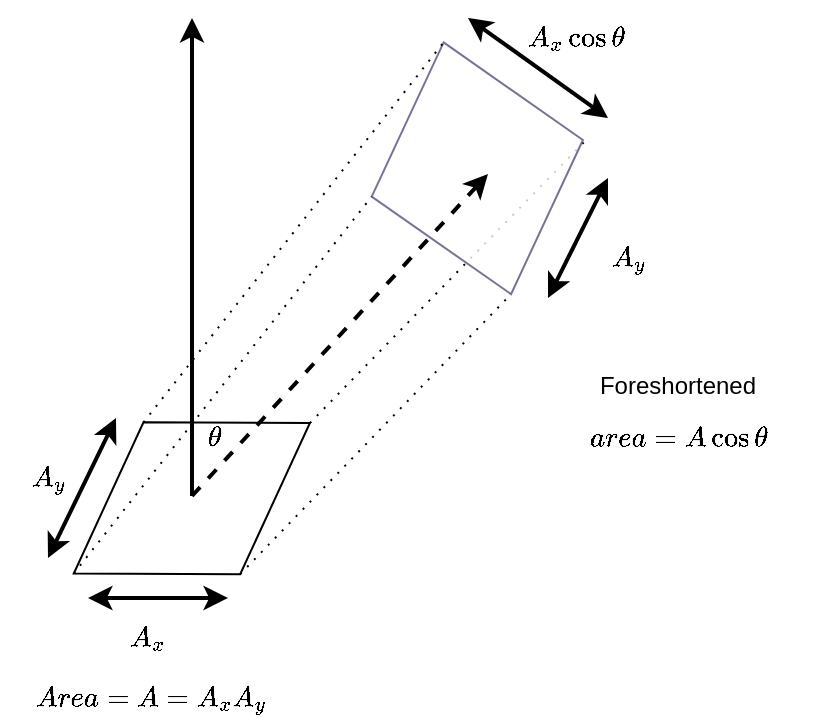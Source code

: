 <mxfile>
    <diagram id="7dxgFGKdhUkCB7L8x3rk" name="第 1 页">
        <mxGraphModel dx="654" dy="1050" grid="1" gridSize="10" guides="1" tooltips="1" connect="1" arrows="1" fold="1" page="1" pageScale="1" pageWidth="827" pageHeight="1169" math="1" shadow="0">
            <root>
                <mxCell id="0"/>
                <mxCell id="1" parent="0"/>
                <mxCell id="9" value="" style="endArrow=none;html=1;exitX=1;exitY=0.5;exitDx=0;exitDy=0;dashed=1;dashPattern=1 4;" edge="1" parent="1" source="2">
                    <mxGeometry width="50" height="50" relative="1" as="geometry">
                        <mxPoint x="266.098" y="478.083" as="sourcePoint"/>
                        <mxPoint x="440" y="260" as="targetPoint"/>
                    </mxGeometry>
                </mxCell>
                <mxCell id="5" value="" style="rhombus;whiteSpace=wrap;html=1;rotation=-15;strokeColor=#56517e;opacity=80;" vertex="1" parent="1">
                    <mxGeometry x="330" y="210" width="109.33" height="130.29" as="geometry"/>
                </mxCell>
                <mxCell id="2" value="" style="rhombus;whiteSpace=wrap;html=1;rotation=-32.5;" vertex="1" parent="1">
                    <mxGeometry x="171.92" y="395.13" width="140" height="90" as="geometry"/>
                </mxCell>
                <mxCell id="3" value="" style="endArrow=classic;html=1;strokeWidth=2;" edge="1" parent="1">
                    <mxGeometry width="50" height="50" relative="1" as="geometry">
                        <mxPoint x="242" y="439" as="sourcePoint"/>
                        <mxPoint x="242" y="200" as="targetPoint"/>
                    </mxGeometry>
                </mxCell>
                <mxCell id="4" value="" style="endArrow=classic;html=1;strokeWidth=2;dashed=1;" edge="1" parent="1">
                    <mxGeometry width="50" height="50" relative="1" as="geometry">
                        <mxPoint x="242" y="439" as="sourcePoint"/>
                        <mxPoint x="390" y="278" as="targetPoint"/>
                    </mxGeometry>
                </mxCell>
                <mxCell id="7" value="" style="endArrow=none;html=1;exitX=0.5;exitY=1;exitDx=0;exitDy=0;entryX=0.5;entryY=1;entryDx=0;entryDy=0;dashed=1;dashPattern=1 4;" edge="1" parent="1" source="2" target="5">
                    <mxGeometry width="50" height="50" relative="1" as="geometry">
                        <mxPoint x="290" y="530" as="sourcePoint"/>
                        <mxPoint x="340" y="480" as="targetPoint"/>
                    </mxGeometry>
                </mxCell>
                <mxCell id="10" value="" style="endArrow=none;html=1;exitX=0.5;exitY=0;exitDx=0;exitDy=0;entryX=0.5;entryY=0;entryDx=0;entryDy=0;dashed=1;dashPattern=1 4;" edge="1" parent="1" source="2" target="5">
                    <mxGeometry width="50" height="50" relative="1" as="geometry">
                        <mxPoint x="266.098" y="478.083" as="sourcePoint"/>
                        <mxPoint x="420" y="370" as="targetPoint"/>
                    </mxGeometry>
                </mxCell>
                <mxCell id="8" value="" style="endArrow=none;html=1;exitX=0;exitY=0.5;exitDx=0;exitDy=0;entryX=0;entryY=0.5;entryDx=0;entryDy=0;dashed=1;dashPattern=1 4;" edge="1" parent="1" source="2" target="5">
                    <mxGeometry width="50" height="50" relative="1" as="geometry">
                        <mxPoint x="266.098" y="478.083" as="sourcePoint"/>
                        <mxPoint x="420" y="370" as="targetPoint"/>
                    </mxGeometry>
                </mxCell>
                <mxCell id="11" value="" style="endArrow=classic;startArrow=classic;html=1;strokeWidth=2;" edge="1" parent="1">
                    <mxGeometry width="50" height="50" relative="1" as="geometry">
                        <mxPoint x="450" y="250" as="sourcePoint"/>
                        <mxPoint x="380" y="200" as="targetPoint"/>
                    </mxGeometry>
                </mxCell>
                <mxCell id="12" value="" style="endArrow=classic;startArrow=classic;html=1;strokeWidth=2;" edge="1" parent="1">
                    <mxGeometry width="50" height="50" relative="1" as="geometry">
                        <mxPoint x="450" y="280" as="sourcePoint"/>
                        <mxPoint x="420" y="340" as="targetPoint"/>
                    </mxGeometry>
                </mxCell>
                <mxCell id="13" value="$$A_y$$" style="text;html=1;strokeColor=none;fillColor=none;align=center;verticalAlign=middle;whiteSpace=wrap;rounded=0;opacity=80;" vertex="1" parent="1">
                    <mxGeometry x="440" y="310" width="40" height="20" as="geometry"/>
                </mxCell>
                <mxCell id="14" value="$$A_x\cos\theta$$" style="text;html=1;strokeColor=none;fillColor=none;align=center;verticalAlign=middle;whiteSpace=wrap;rounded=0;opacity=80;" vertex="1" parent="1">
                    <mxGeometry x="414" y="200" width="40" height="20" as="geometry"/>
                </mxCell>
                <mxCell id="15" value="$$\theta$$" style="text;html=1;strokeColor=none;fillColor=none;align=center;verticalAlign=middle;whiteSpace=wrap;rounded=0;opacity=80;" vertex="1" parent="1">
                    <mxGeometry x="233" y="400" width="40" height="20" as="geometry"/>
                </mxCell>
                <mxCell id="16" value="" style="endArrow=classic;startArrow=classic;html=1;strokeWidth=2;" edge="1" parent="1">
                    <mxGeometry width="50" height="50" relative="1" as="geometry">
                        <mxPoint x="170" y="470" as="sourcePoint"/>
                        <mxPoint x="204" y="400" as="targetPoint"/>
                    </mxGeometry>
                </mxCell>
                <mxCell id="17" value="$$A_y$$" style="text;html=1;strokeColor=none;fillColor=none;align=center;verticalAlign=middle;whiteSpace=wrap;rounded=0;opacity=80;" vertex="1" parent="1">
                    <mxGeometry x="150" y="420" width="40" height="20" as="geometry"/>
                </mxCell>
                <mxCell id="18" value="" style="endArrow=classic;startArrow=classic;html=1;strokeWidth=2;" edge="1" parent="1">
                    <mxGeometry width="50" height="50" relative="1" as="geometry">
                        <mxPoint x="190" y="490" as="sourcePoint"/>
                        <mxPoint x="260" y="490" as="targetPoint"/>
                    </mxGeometry>
                </mxCell>
                <mxCell id="19" value="$$A_x$$" style="text;html=1;strokeColor=none;fillColor=none;align=center;verticalAlign=middle;whiteSpace=wrap;rounded=0;opacity=80;" vertex="1" parent="1">
                    <mxGeometry x="200" y="500" width="40" height="20" as="geometry"/>
                </mxCell>
                <mxCell id="20" value="$$Area=A=A_xA_y$$" style="text;html=1;strokeColor=none;fillColor=none;align=center;verticalAlign=middle;whiteSpace=wrap;rounded=0;opacity=80;" vertex="1" parent="1">
                    <mxGeometry x="163" y="530" width="117" height="20" as="geometry"/>
                </mxCell>
                <mxCell id="21" value="Foreshortened&lt;br&gt;$$area = A \cos\theta$$" style="text;html=1;strokeColor=none;fillColor=none;align=center;verticalAlign=middle;whiteSpace=wrap;rounded=0;opacity=80;" vertex="1" parent="1">
                    <mxGeometry x="410" y="375" width="150" height="55" as="geometry"/>
                </mxCell>
            </root>
        </mxGraphModel>
    </diagram>
</mxfile>